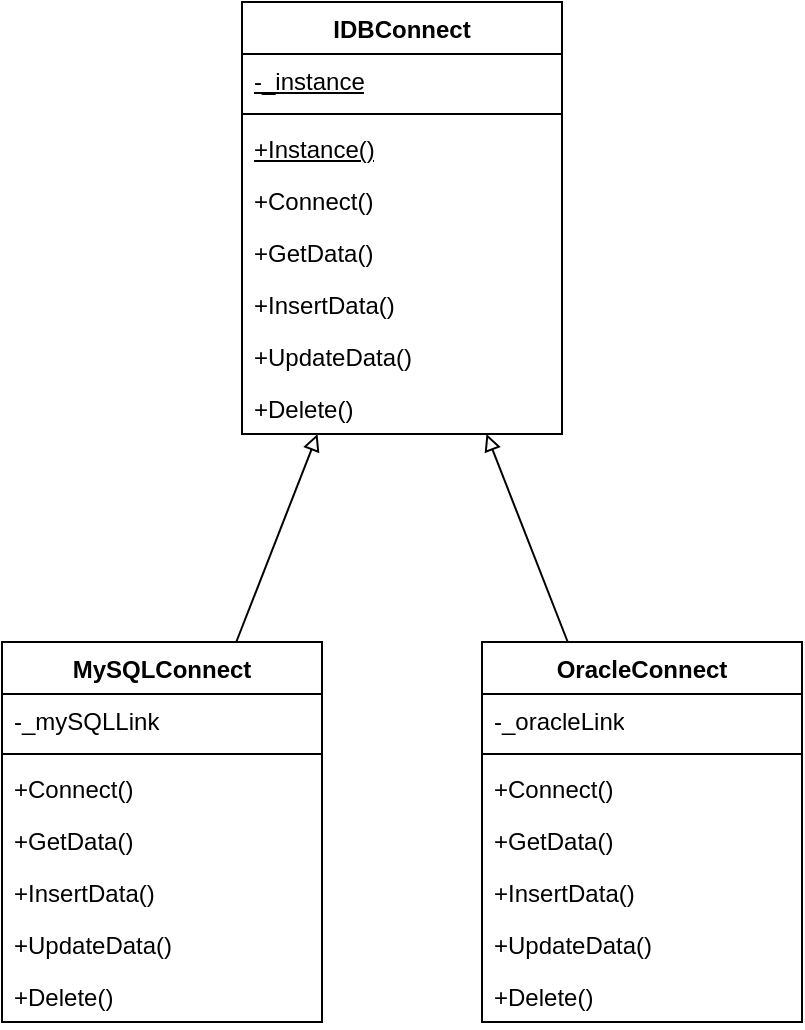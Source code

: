 <mxfile version="22.1.11" type="device">
  <diagram name="第 1 页" id="lYugrszKXdrsg68FQhcE">
    <mxGraphModel dx="1434" dy="844" grid="1" gridSize="10" guides="1" tooltips="1" connect="1" arrows="1" fold="1" page="1" pageScale="1" pageWidth="827" pageHeight="1169" math="0" shadow="0">
      <root>
        <mxCell id="0" />
        <mxCell id="1" parent="0" />
        <mxCell id="tgr6X-GXc5WFkTLlQF9f-1" value="IDBConnect" style="swimlane;fontStyle=1;align=center;verticalAlign=top;childLayout=stackLayout;horizontal=1;startSize=26;horizontalStack=0;resizeParent=1;resizeParentMax=0;resizeLast=0;collapsible=1;marginBottom=0;whiteSpace=wrap;html=1;" vertex="1" parent="1">
          <mxGeometry x="320" y="200" width="160" height="216" as="geometry" />
        </mxCell>
        <mxCell id="tgr6X-GXc5WFkTLlQF9f-2" value="&lt;u&gt;-_instance&lt;/u&gt;" style="text;strokeColor=none;fillColor=none;align=left;verticalAlign=top;spacingLeft=4;spacingRight=4;overflow=hidden;rotatable=0;points=[[0,0.5],[1,0.5]];portConstraint=eastwest;whiteSpace=wrap;html=1;" vertex="1" parent="tgr6X-GXc5WFkTLlQF9f-1">
          <mxGeometry y="26" width="160" height="26" as="geometry" />
        </mxCell>
        <mxCell id="tgr6X-GXc5WFkTLlQF9f-3" value="" style="line;strokeWidth=1;fillColor=none;align=left;verticalAlign=middle;spacingTop=-1;spacingLeft=3;spacingRight=3;rotatable=0;labelPosition=right;points=[];portConstraint=eastwest;strokeColor=inherit;" vertex="1" parent="tgr6X-GXc5WFkTLlQF9f-1">
          <mxGeometry y="52" width="160" height="8" as="geometry" />
        </mxCell>
        <mxCell id="tgr6X-GXc5WFkTLlQF9f-4" value="&lt;u&gt;+Instance()&lt;/u&gt;" style="text;strokeColor=none;fillColor=none;align=left;verticalAlign=top;spacingLeft=4;spacingRight=4;overflow=hidden;rotatable=0;points=[[0,0.5],[1,0.5]];portConstraint=eastwest;whiteSpace=wrap;html=1;" vertex="1" parent="tgr6X-GXc5WFkTLlQF9f-1">
          <mxGeometry y="60" width="160" height="26" as="geometry" />
        </mxCell>
        <mxCell id="tgr6X-GXc5WFkTLlQF9f-5" value="+Connect()" style="text;strokeColor=none;fillColor=none;align=left;verticalAlign=top;spacingLeft=4;spacingRight=4;overflow=hidden;rotatable=0;points=[[0,0.5],[1,0.5]];portConstraint=eastwest;whiteSpace=wrap;html=1;" vertex="1" parent="tgr6X-GXc5WFkTLlQF9f-1">
          <mxGeometry y="86" width="160" height="26" as="geometry" />
        </mxCell>
        <mxCell id="tgr6X-GXc5WFkTLlQF9f-6" value="+GetData()" style="text;strokeColor=none;fillColor=none;align=left;verticalAlign=top;spacingLeft=4;spacingRight=4;overflow=hidden;rotatable=0;points=[[0,0.5],[1,0.5]];portConstraint=eastwest;whiteSpace=wrap;html=1;" vertex="1" parent="tgr6X-GXc5WFkTLlQF9f-1">
          <mxGeometry y="112" width="160" height="26" as="geometry" />
        </mxCell>
        <mxCell id="tgr6X-GXc5WFkTLlQF9f-7" value="+InsertData()" style="text;strokeColor=none;fillColor=none;align=left;verticalAlign=top;spacingLeft=4;spacingRight=4;overflow=hidden;rotatable=0;points=[[0,0.5],[1,0.5]];portConstraint=eastwest;whiteSpace=wrap;html=1;" vertex="1" parent="tgr6X-GXc5WFkTLlQF9f-1">
          <mxGeometry y="138" width="160" height="26" as="geometry" />
        </mxCell>
        <mxCell id="tgr6X-GXc5WFkTLlQF9f-8" value="+UpdateData()" style="text;strokeColor=none;fillColor=none;align=left;verticalAlign=top;spacingLeft=4;spacingRight=4;overflow=hidden;rotatable=0;points=[[0,0.5],[1,0.5]];portConstraint=eastwest;whiteSpace=wrap;html=1;" vertex="1" parent="tgr6X-GXc5WFkTLlQF9f-1">
          <mxGeometry y="164" width="160" height="26" as="geometry" />
        </mxCell>
        <mxCell id="tgr6X-GXc5WFkTLlQF9f-9" value="+Delete()" style="text;strokeColor=none;fillColor=none;align=left;verticalAlign=top;spacingLeft=4;spacingRight=4;overflow=hidden;rotatable=0;points=[[0,0.5],[1,0.5]];portConstraint=eastwest;whiteSpace=wrap;html=1;" vertex="1" parent="tgr6X-GXc5WFkTLlQF9f-1">
          <mxGeometry y="190" width="160" height="26" as="geometry" />
        </mxCell>
        <mxCell id="tgr6X-GXc5WFkTLlQF9f-28" style="edgeStyle=none;rounded=0;orthogonalLoop=1;jettySize=auto;html=1;endArrow=block;endFill=0;" edge="1" parent="1" source="tgr6X-GXc5WFkTLlQF9f-10" target="tgr6X-GXc5WFkTLlQF9f-1">
          <mxGeometry relative="1" as="geometry" />
        </mxCell>
        <mxCell id="tgr6X-GXc5WFkTLlQF9f-10" value="MySQLConnect" style="swimlane;fontStyle=1;align=center;verticalAlign=top;childLayout=stackLayout;horizontal=1;startSize=26;horizontalStack=0;resizeParent=1;resizeParentMax=0;resizeLast=0;collapsible=1;marginBottom=0;whiteSpace=wrap;html=1;" vertex="1" parent="1">
          <mxGeometry x="200" y="520" width="160" height="190" as="geometry" />
        </mxCell>
        <mxCell id="tgr6X-GXc5WFkTLlQF9f-11" value="-_mySQLLink" style="text;strokeColor=none;fillColor=none;align=left;verticalAlign=top;spacingLeft=4;spacingRight=4;overflow=hidden;rotatable=0;points=[[0,0.5],[1,0.5]];portConstraint=eastwest;whiteSpace=wrap;html=1;fontStyle=0" vertex="1" parent="tgr6X-GXc5WFkTLlQF9f-10">
          <mxGeometry y="26" width="160" height="26" as="geometry" />
        </mxCell>
        <mxCell id="tgr6X-GXc5WFkTLlQF9f-12" value="" style="line;strokeWidth=1;fillColor=none;align=left;verticalAlign=middle;spacingTop=-1;spacingLeft=3;spacingRight=3;rotatable=0;labelPosition=right;points=[];portConstraint=eastwest;strokeColor=inherit;" vertex="1" parent="tgr6X-GXc5WFkTLlQF9f-10">
          <mxGeometry y="52" width="160" height="8" as="geometry" />
        </mxCell>
        <mxCell id="tgr6X-GXc5WFkTLlQF9f-14" value="+Connect()" style="text;strokeColor=none;fillColor=none;align=left;verticalAlign=top;spacingLeft=4;spacingRight=4;overflow=hidden;rotatable=0;points=[[0,0.5],[1,0.5]];portConstraint=eastwest;whiteSpace=wrap;html=1;" vertex="1" parent="tgr6X-GXc5WFkTLlQF9f-10">
          <mxGeometry y="60" width="160" height="26" as="geometry" />
        </mxCell>
        <mxCell id="tgr6X-GXc5WFkTLlQF9f-15" value="+GetData()" style="text;strokeColor=none;fillColor=none;align=left;verticalAlign=top;spacingLeft=4;spacingRight=4;overflow=hidden;rotatable=0;points=[[0,0.5],[1,0.5]];portConstraint=eastwest;whiteSpace=wrap;html=1;" vertex="1" parent="tgr6X-GXc5WFkTLlQF9f-10">
          <mxGeometry y="86" width="160" height="26" as="geometry" />
        </mxCell>
        <mxCell id="tgr6X-GXc5WFkTLlQF9f-16" value="+InsertData()" style="text;strokeColor=none;fillColor=none;align=left;verticalAlign=top;spacingLeft=4;spacingRight=4;overflow=hidden;rotatable=0;points=[[0,0.5],[1,0.5]];portConstraint=eastwest;whiteSpace=wrap;html=1;" vertex="1" parent="tgr6X-GXc5WFkTLlQF9f-10">
          <mxGeometry y="112" width="160" height="26" as="geometry" />
        </mxCell>
        <mxCell id="tgr6X-GXc5WFkTLlQF9f-17" value="+UpdateData()" style="text;strokeColor=none;fillColor=none;align=left;verticalAlign=top;spacingLeft=4;spacingRight=4;overflow=hidden;rotatable=0;points=[[0,0.5],[1,0.5]];portConstraint=eastwest;whiteSpace=wrap;html=1;" vertex="1" parent="tgr6X-GXc5WFkTLlQF9f-10">
          <mxGeometry y="138" width="160" height="26" as="geometry" />
        </mxCell>
        <mxCell id="tgr6X-GXc5WFkTLlQF9f-18" value="+Delete()" style="text;strokeColor=none;fillColor=none;align=left;verticalAlign=top;spacingLeft=4;spacingRight=4;overflow=hidden;rotatable=0;points=[[0,0.5],[1,0.5]];portConstraint=eastwest;whiteSpace=wrap;html=1;" vertex="1" parent="tgr6X-GXc5WFkTLlQF9f-10">
          <mxGeometry y="164" width="160" height="26" as="geometry" />
        </mxCell>
        <mxCell id="tgr6X-GXc5WFkTLlQF9f-29" style="edgeStyle=none;rounded=0;orthogonalLoop=1;jettySize=auto;html=1;endArrow=block;endFill=0;" edge="1" parent="1" source="tgr6X-GXc5WFkTLlQF9f-19" target="tgr6X-GXc5WFkTLlQF9f-1">
          <mxGeometry relative="1" as="geometry" />
        </mxCell>
        <mxCell id="tgr6X-GXc5WFkTLlQF9f-19" value="OracleConnect" style="swimlane;fontStyle=1;align=center;verticalAlign=top;childLayout=stackLayout;horizontal=1;startSize=26;horizontalStack=0;resizeParent=1;resizeParentMax=0;resizeLast=0;collapsible=1;marginBottom=0;whiteSpace=wrap;html=1;" vertex="1" parent="1">
          <mxGeometry x="440" y="520" width="160" height="190" as="geometry" />
        </mxCell>
        <mxCell id="tgr6X-GXc5WFkTLlQF9f-20" value="-_oracleLink" style="text;strokeColor=none;fillColor=none;align=left;verticalAlign=top;spacingLeft=4;spacingRight=4;overflow=hidden;rotatable=0;points=[[0,0.5],[1,0.5]];portConstraint=eastwest;whiteSpace=wrap;html=1;" vertex="1" parent="tgr6X-GXc5WFkTLlQF9f-19">
          <mxGeometry y="26" width="160" height="26" as="geometry" />
        </mxCell>
        <mxCell id="tgr6X-GXc5WFkTLlQF9f-21" value="" style="line;strokeWidth=1;fillColor=none;align=left;verticalAlign=middle;spacingTop=-1;spacingLeft=3;spacingRight=3;rotatable=0;labelPosition=right;points=[];portConstraint=eastwest;strokeColor=inherit;" vertex="1" parent="tgr6X-GXc5WFkTLlQF9f-19">
          <mxGeometry y="52" width="160" height="8" as="geometry" />
        </mxCell>
        <mxCell id="tgr6X-GXc5WFkTLlQF9f-23" value="+Connect()" style="text;strokeColor=none;fillColor=none;align=left;verticalAlign=top;spacingLeft=4;spacingRight=4;overflow=hidden;rotatable=0;points=[[0,0.5],[1,0.5]];portConstraint=eastwest;whiteSpace=wrap;html=1;" vertex="1" parent="tgr6X-GXc5WFkTLlQF9f-19">
          <mxGeometry y="60" width="160" height="26" as="geometry" />
        </mxCell>
        <mxCell id="tgr6X-GXc5WFkTLlQF9f-24" value="+GetData()" style="text;strokeColor=none;fillColor=none;align=left;verticalAlign=top;spacingLeft=4;spacingRight=4;overflow=hidden;rotatable=0;points=[[0,0.5],[1,0.5]];portConstraint=eastwest;whiteSpace=wrap;html=1;" vertex="1" parent="tgr6X-GXc5WFkTLlQF9f-19">
          <mxGeometry y="86" width="160" height="26" as="geometry" />
        </mxCell>
        <mxCell id="tgr6X-GXc5WFkTLlQF9f-25" value="+InsertData()" style="text;strokeColor=none;fillColor=none;align=left;verticalAlign=top;spacingLeft=4;spacingRight=4;overflow=hidden;rotatable=0;points=[[0,0.5],[1,0.5]];portConstraint=eastwest;whiteSpace=wrap;html=1;" vertex="1" parent="tgr6X-GXc5WFkTLlQF9f-19">
          <mxGeometry y="112" width="160" height="26" as="geometry" />
        </mxCell>
        <mxCell id="tgr6X-GXc5WFkTLlQF9f-26" value="+UpdateData()" style="text;strokeColor=none;fillColor=none;align=left;verticalAlign=top;spacingLeft=4;spacingRight=4;overflow=hidden;rotatable=0;points=[[0,0.5],[1,0.5]];portConstraint=eastwest;whiteSpace=wrap;html=1;" vertex="1" parent="tgr6X-GXc5WFkTLlQF9f-19">
          <mxGeometry y="138" width="160" height="26" as="geometry" />
        </mxCell>
        <mxCell id="tgr6X-GXc5WFkTLlQF9f-27" value="+Delete()" style="text;strokeColor=none;fillColor=none;align=left;verticalAlign=top;spacingLeft=4;spacingRight=4;overflow=hidden;rotatable=0;points=[[0,0.5],[1,0.5]];portConstraint=eastwest;whiteSpace=wrap;html=1;" vertex="1" parent="tgr6X-GXc5WFkTLlQF9f-19">
          <mxGeometry y="164" width="160" height="26" as="geometry" />
        </mxCell>
      </root>
    </mxGraphModel>
  </diagram>
</mxfile>
